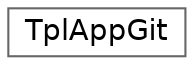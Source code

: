 digraph "Graphical Class Hierarchy"
{
 // LATEX_PDF_SIZE
  bgcolor="transparent";
  edge [fontname=Helvetica,fontsize=14,labelfontname=Helvetica,labelfontsize=14];
  node [fontname=Helvetica,fontsize=14,shape=box,height=0.2,width=0.4];
  rankdir="LR";
  Node0 [id="Node000000",label="TplAppGit",height=0.2,width=0.4,color="grey40", fillcolor="white", style="filled",URL="$d0/dbb/classTplAppGit.html",tooltip=" "];
}
